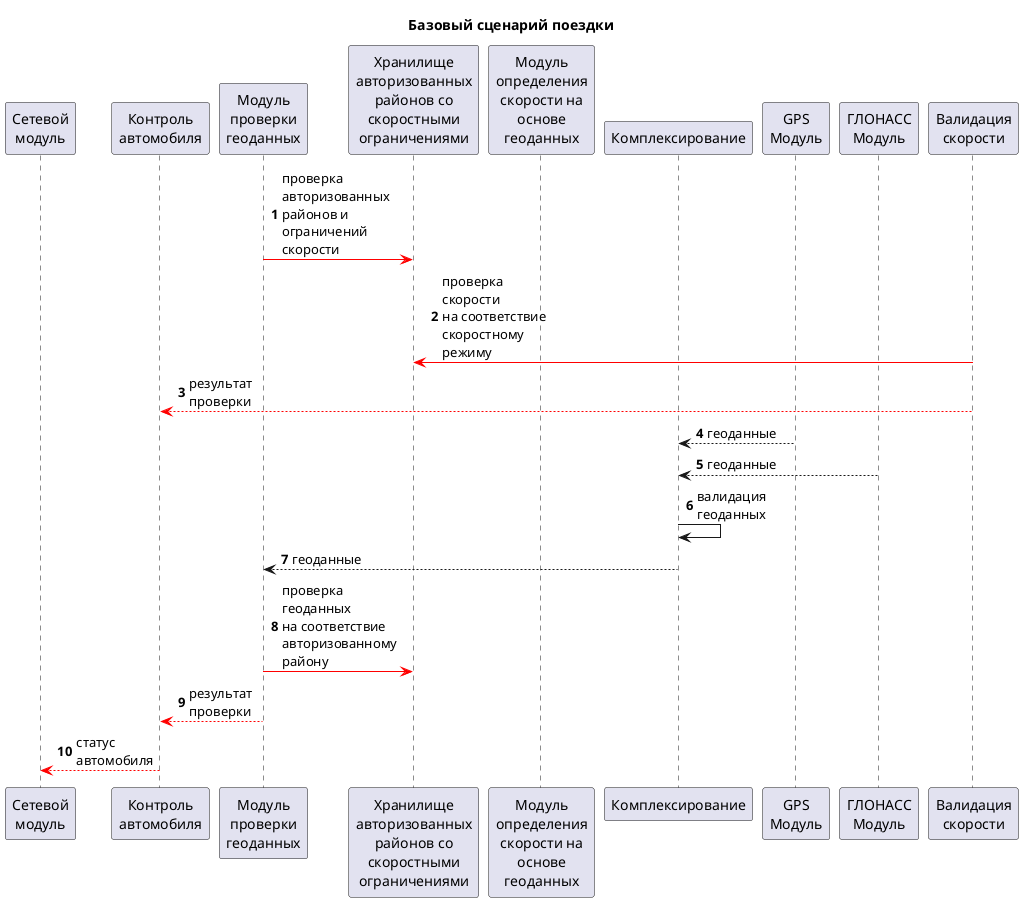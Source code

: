 @startuml
title Базовый сценарий поездки
autonumber
participant "Сетевой\nмодуль" as network
participant "Контроль\nавтомобиля" as car_control
participant "Модуль\nпроверки\nгеоданных" as verify_geo
participant "Хранилище\nавторизованных\nрайонов со\nскоростными\nограничениями" as data
participant "Модуль\nопределения\nскорости на\nоснове\nгеоданных" as get_speed_from_geo
participant "Комплексирование" as complex
participant "GPS\nМодуль" as gps
participant "ГЛОНАСС\nМодуль" as glonass
participant "Валидация\nскорости" as verify_speed


    verify_geo -[#red]> data: проверка\nавторизованных\nрайонов и\nограничений\nскорости

        verify_speed -[#red]> data: проверка\nскорости\nна соответствие\nскоростному\nрежиму
        verify_speed -[#red]-> car_control: результат\nпроверки

        gps --> complex: геоданные
        glonass --> complex: геоданные
        complex -> complex: валидация\nгеоданных
        complex --> verify_geo: геоданные
        verify_geo -[#red]> data: проверка\nгеоданных\nна соответствие\nавторизованному\nрайону
        verify_geo -[#red]-> car_control: результат\nпроверки
        car_control -[#red]-> network: статус\nавтомобиля

@enduml